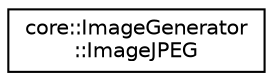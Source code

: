 digraph "Graphical Class Hierarchy"
{
 // LATEX_PDF_SIZE
  edge [fontname="Helvetica",fontsize="10",labelfontname="Helvetica",labelfontsize="10"];
  node [fontname="Helvetica",fontsize="10",shape=record];
  rankdir="LR";
  Node0 [label="core::ImageGenerator\l::ImageJPEG",height=0.2,width=0.4,color="black", fillcolor="white", style="filled",URL="$d4/d5b/structcore_1_1ImageGenerator_1_1ImageJPEG.html",tooltip=" "];
}
